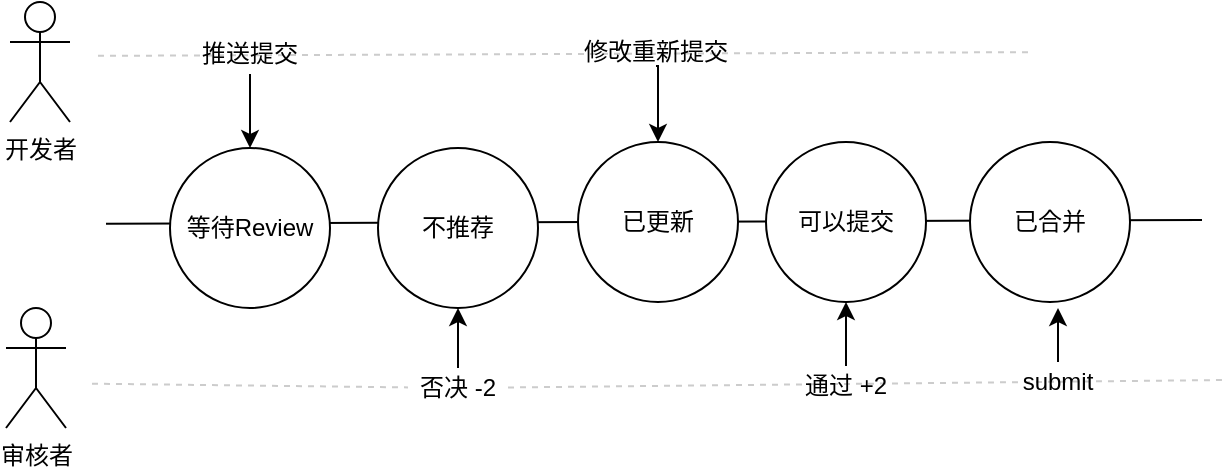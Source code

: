 <mxfile version="13.8.1" type="github" pages="4">
  <diagram id="IE4HnxcmneUBCg73D6RD" name="Page-1">
    <mxGraphModel dx="1420" dy="834" grid="0" gridSize="10" guides="1" tooltips="1" connect="1" arrows="1" fold="1" page="0" pageScale="1" pageWidth="827" pageHeight="1169" math="0" shadow="0">
      <root>
        <mxCell id="0" />
        <mxCell id="1" parent="0" />
        <mxCell id="bMnIRGE8KExdXlGAU3jA-1" value="开发者" style="shape=umlActor;verticalLabelPosition=bottom;verticalAlign=top;html=1;outlineConnect=0;" parent="1" vertex="1">
          <mxGeometry x="122" y="51" width="30" height="60" as="geometry" />
        </mxCell>
        <mxCell id="bMnIRGE8KExdXlGAU3jA-12" style="edgeStyle=orthogonalEdgeStyle;rounded=0;orthogonalLoop=1;jettySize=auto;html=1;exitX=0.5;exitY=1;exitDx=0;exitDy=0;entryX=0.5;entryY=0;entryDx=0;entryDy=0;" parent="1" source="bMnIRGE8KExdXlGAU3jA-6" target="bMnIRGE8KExdXlGAU3jA-3" edge="1">
          <mxGeometry relative="1" as="geometry" />
        </mxCell>
        <mxCell id="bMnIRGE8KExdXlGAU3jA-7" value="审核者" style="shape=umlActor;verticalLabelPosition=bottom;verticalAlign=top;html=1;outlineConnect=0;" parent="1" vertex="1">
          <mxGeometry x="120" y="204" width="30" height="60" as="geometry" />
        </mxCell>
        <mxCell id="bMnIRGE8KExdXlGAU3jA-10" value="" style="endArrow=none;html=1;" parent="1" edge="1">
          <mxGeometry width="50" height="50" relative="1" as="geometry">
            <mxPoint x="170.0" y="161.842" as="sourcePoint" />
            <mxPoint x="718" y="160" as="targetPoint" />
          </mxGeometry>
        </mxCell>
        <mxCell id="bMnIRGE8KExdXlGAU3jA-3" value="等待Review" style="ellipse;whiteSpace=wrap;html=1;aspect=fixed;" parent="1" vertex="1">
          <mxGeometry x="202" y="124" width="80" height="80" as="geometry" />
        </mxCell>
        <mxCell id="bMnIRGE8KExdXlGAU3jA-13" value="" style="endArrow=none;html=1;dashed=1;strokeColor=#CCCCCC;" parent="1" edge="1">
          <mxGeometry width="50" height="50" relative="1" as="geometry">
            <mxPoint x="166.0" y="77.922" as="sourcePoint" />
            <mxPoint x="631" y="76.08" as="targetPoint" />
          </mxGeometry>
        </mxCell>
        <mxCell id="bMnIRGE8KExdXlGAU3jA-6" value="推送提交" style="text;html=1;strokeColor=none;fillColor=none;align=center;verticalAlign=middle;whiteSpace=wrap;rounded=0;" parent="1" vertex="1">
          <mxGeometry x="217" y="67" width="50" height="20" as="geometry" />
        </mxCell>
        <mxCell id="bMnIRGE8KExdXlGAU3jA-14" value="" style="endArrow=none;html=1;dashed=1;strokeColor=#CCCCCC;" parent="1" source="bMnIRGE8KExdXlGAU3jA-15" edge="1">
          <mxGeometry width="50" height="50" relative="1" as="geometry">
            <mxPoint x="163.0" y="241.842" as="sourcePoint" />
            <mxPoint x="728" y="240" as="targetPoint" />
          </mxGeometry>
        </mxCell>
        <mxCell id="bMnIRGE8KExdXlGAU3jA-18" style="edgeStyle=orthogonalEdgeStyle;rounded=0;orthogonalLoop=1;jettySize=auto;html=1;exitX=0.5;exitY=0;exitDx=0;exitDy=0;entryX=0.5;entryY=1;entryDx=0;entryDy=0;" parent="1" source="bMnIRGE8KExdXlGAU3jA-15" target="bMnIRGE8KExdXlGAU3jA-17" edge="1">
          <mxGeometry relative="1" as="geometry" />
        </mxCell>
        <mxCell id="bMnIRGE8KExdXlGAU3jA-15" value="否决 -2" style="text;html=1;strokeColor=none;fillColor=none;align=center;verticalAlign=middle;whiteSpace=wrap;rounded=0;" parent="1" vertex="1">
          <mxGeometry x="321" y="234" width="50" height="20" as="geometry" />
        </mxCell>
        <mxCell id="bMnIRGE8KExdXlGAU3jA-16" value="" style="endArrow=none;html=1;dashed=1;strokeColor=#CCCCCC;" parent="1" target="bMnIRGE8KExdXlGAU3jA-15" edge="1">
          <mxGeometry width="50" height="50" relative="1" as="geometry">
            <mxPoint x="163.0" y="241.842" as="sourcePoint" />
            <mxPoint x="628" y="240" as="targetPoint" />
          </mxGeometry>
        </mxCell>
        <mxCell id="bMnIRGE8KExdXlGAU3jA-17" value="不推荐" style="ellipse;whiteSpace=wrap;html=1;aspect=fixed;" parent="1" vertex="1">
          <mxGeometry x="306" y="124" width="80" height="80" as="geometry" />
        </mxCell>
        <mxCell id="bMnIRGE8KExdXlGAU3jA-19" value="已更新" style="ellipse;whiteSpace=wrap;html=1;aspect=fixed;" parent="1" vertex="1">
          <mxGeometry x="406" y="121" width="80" height="80" as="geometry" />
        </mxCell>
        <mxCell id="bMnIRGE8KExdXlGAU3jA-24" style="edgeStyle=orthogonalEdgeStyle;rounded=0;orthogonalLoop=1;jettySize=auto;html=1;exitX=0.5;exitY=1;exitDx=0;exitDy=0;entryX=0.5;entryY=0;entryDx=0;entryDy=0;strokeColor=#000000;" parent="1" source="bMnIRGE8KExdXlGAU3jA-23" target="bMnIRGE8KExdXlGAU3jA-19" edge="1">
          <mxGeometry relative="1" as="geometry" />
        </mxCell>
        <mxCell id="bMnIRGE8KExdXlGAU3jA-23" value="修改重新提交" style="text;html=1;strokeColor=none;fillColor=none;align=center;verticalAlign=middle;whiteSpace=wrap;rounded=0;" parent="1" vertex="1">
          <mxGeometry x="399" y="68" width="92" height="15" as="geometry" />
        </mxCell>
        <mxCell id="bMnIRGE8KExdXlGAU3jA-25" value="可以提交" style="ellipse;whiteSpace=wrap;html=1;aspect=fixed;" parent="1" vertex="1">
          <mxGeometry x="500" y="121" width="80" height="80" as="geometry" />
        </mxCell>
        <mxCell id="bMnIRGE8KExdXlGAU3jA-27" style="edgeStyle=orthogonalEdgeStyle;rounded=0;orthogonalLoop=1;jettySize=auto;html=1;exitX=0.5;exitY=0;exitDx=0;exitDy=0;strokeColor=#000000;" parent="1" source="bMnIRGE8KExdXlGAU3jA-26" target="bMnIRGE8KExdXlGAU3jA-25" edge="1">
          <mxGeometry relative="1" as="geometry" />
        </mxCell>
        <mxCell id="bMnIRGE8KExdXlGAU3jA-26" value="通过 +2" style="text;html=1;strokeColor=none;fillColor=none;align=center;verticalAlign=middle;whiteSpace=wrap;rounded=0;" parent="1" vertex="1">
          <mxGeometry x="515" y="233" width="50" height="20" as="geometry" />
        </mxCell>
        <mxCell id="bMnIRGE8KExdXlGAU3jA-28" value="已合并" style="ellipse;whiteSpace=wrap;html=1;aspect=fixed;" parent="1" vertex="1">
          <mxGeometry x="602" y="121" width="80" height="80" as="geometry" />
        </mxCell>
        <mxCell id="bMnIRGE8KExdXlGAU3jA-30" style="edgeStyle=orthogonalEdgeStyle;rounded=0;orthogonalLoop=1;jettySize=auto;html=1;exitX=0.5;exitY=0;exitDx=0;exitDy=0;strokeColor=#000000;" parent="1" source="bMnIRGE8KExdXlGAU3jA-29" edge="1">
          <mxGeometry relative="1" as="geometry">
            <mxPoint x="646" y="204" as="targetPoint" />
          </mxGeometry>
        </mxCell>
        <mxCell id="bMnIRGE8KExdXlGAU3jA-29" value="submit" style="text;html=1;strokeColor=none;fillColor=none;align=center;verticalAlign=middle;whiteSpace=wrap;rounded=0;" parent="1" vertex="1">
          <mxGeometry x="621" y="231" width="50" height="20" as="geometry" />
        </mxCell>
      </root>
    </mxGraphModel>
  </diagram>
  <diagram id="1LwYLVAUWSjhx5Y4rSy4" name="Page-2">
    <mxGraphModel dx="1820" dy="834" grid="0" gridSize="10" guides="1" tooltips="1" connect="1" arrows="1" fold="1" page="0" pageScale="1" pageWidth="827" pageHeight="1169" math="0" shadow="0">
      <root>
        <mxCell id="dQjhAg_eCclRDCOwWY1V-0" />
        <mxCell id="dQjhAg_eCclRDCOwWY1V-1" parent="dQjhAg_eCclRDCOwWY1V-0" />
        <mxCell id="dQjhAg_eCclRDCOwWY1V-2" value="" style="ellipse;whiteSpace=wrap;html=1;aspect=fixed;fillColor=#dae8fc;strokeColor=#6c8ebf;" vertex="1" parent="dQjhAg_eCclRDCOwWY1V-1">
          <mxGeometry x="-19" y="307" width="55" height="55" as="geometry" />
        </mxCell>
        <mxCell id="dQjhAg_eCclRDCOwWY1V-8" style="edgeStyle=orthogonalEdgeStyle;curved=1;rounded=0;orthogonalLoop=1;jettySize=auto;html=1;exitX=0.5;exitY=0;exitDx=0;exitDy=0;entryX=0.5;entryY=1;entryDx=0;entryDy=0;strokeColor=#1A1A1A;strokeWidth=2;" edge="1" parent="dQjhAg_eCclRDCOwWY1V-1" source="dQjhAg_eCclRDCOwWY1V-4" target="dQjhAg_eCclRDCOwWY1V-2">
          <mxGeometry relative="1" as="geometry" />
        </mxCell>
        <mxCell id="dQjhAg_eCclRDCOwWY1V-4" value="" style="ellipse;whiteSpace=wrap;html=1;aspect=fixed;fillColor=#dae8fc;strokeColor=#6c8ebf;" vertex="1" parent="dQjhAg_eCclRDCOwWY1V-1">
          <mxGeometry x="-19" y="398" width="55" height="55" as="geometry" />
        </mxCell>
        <mxCell id="dQjhAg_eCclRDCOwWY1V-6" style="edgeStyle=orthogonalEdgeStyle;rounded=0;orthogonalLoop=1;jettySize=auto;html=1;exitX=0.5;exitY=0;exitDx=0;exitDy=0;entryX=0.5;entryY=1;entryDx=0;entryDy=0;strokeWidth=2;curved=1;strokeColor=#1A1A1A;" edge="1" parent="dQjhAg_eCclRDCOwWY1V-1" source="dQjhAg_eCclRDCOwWY1V-5" target="dQjhAg_eCclRDCOwWY1V-4">
          <mxGeometry relative="1" as="geometry" />
        </mxCell>
        <mxCell id="dQjhAg_eCclRDCOwWY1V-5" value="" style="ellipse;whiteSpace=wrap;html=1;aspect=fixed;fillColor=#dae8fc;strokeColor=#6c8ebf;" vertex="1" parent="dQjhAg_eCclRDCOwWY1V-1">
          <mxGeometry x="-19" y="489" width="55" height="55" as="geometry" />
        </mxCell>
        <mxCell id="dQjhAg_eCclRDCOwWY1V-10" style="edgeStyle=orthogonalEdgeStyle;curved=1;rounded=0;orthogonalLoop=1;jettySize=auto;html=1;exitX=0.5;exitY=0;exitDx=0;exitDy=0;strokeColor=#1A1A1A;strokeWidth=2;" edge="1" parent="dQjhAg_eCclRDCOwWY1V-1" source="dQjhAg_eCclRDCOwWY1V-9" target="dQjhAg_eCclRDCOwWY1V-5">
          <mxGeometry relative="1" as="geometry" />
        </mxCell>
        <mxCell id="dQjhAg_eCclRDCOwWY1V-9" value="" style="ellipse;whiteSpace=wrap;html=1;aspect=fixed;fillColor=#f8cecc;strokeColor=#b85450;" vertex="1" parent="dQjhAg_eCclRDCOwWY1V-1">
          <mxGeometry x="-19" y="570" width="55" height="55" as="geometry" />
        </mxCell>
        <mxCell id="dQjhAg_eCclRDCOwWY1V-11" value="" style="shape=curlyBracket;whiteSpace=wrap;html=1;rounded=1;" vertex="1" parent="dQjhAg_eCclRDCOwWY1V-1">
          <mxGeometry x="-61" y="320" width="27" height="215" as="geometry" />
        </mxCell>
        <mxCell id="dQjhAg_eCclRDCOwWY1V-12" value="待 push commit" style="text;html=1;strokeColor=none;fillColor=none;align=center;verticalAlign=middle;whiteSpace=wrap;rounded=0;" vertex="1" parent="dQjhAg_eCclRDCOwWY1V-1">
          <mxGeometry x="-160" y="415.5" width="92" height="20" as="geometry" />
        </mxCell>
        <mxCell id="dQjhAg_eCclRDCOwWY1V-13" value="origin/master" style="text;html=1;strokeColor=none;fillColor=none;align=center;verticalAlign=middle;whiteSpace=wrap;rounded=0;fontColor=#FF6666;" vertex="1" parent="dQjhAg_eCclRDCOwWY1V-1">
          <mxGeometry x="-119" y="587.5" width="92" height="20" as="geometry" />
        </mxCell>
        <mxCell id="dQjhAg_eCclRDCOwWY1V-14" value="master" style="text;html=1;strokeColor=none;fillColor=none;align=center;verticalAlign=middle;whiteSpace=wrap;rounded=0;fontColor=#FF6666;" vertex="1" parent="dQjhAg_eCclRDCOwWY1V-1">
          <mxGeometry x="-146" y="320" width="92" height="20" as="geometry" />
        </mxCell>
        <mxCell id="dQjhAg_eCclRDCOwWY1V-15" value="" style="shape=singleArrow;whiteSpace=wrap;html=1;fontColor=#FF6666;" vertex="1" parent="dQjhAg_eCclRDCOwWY1V-1">
          <mxGeometry x="139" y="429" width="100" height="60" as="geometry" />
        </mxCell>
        <mxCell id="dQjhAg_eCclRDCOwWY1V-16" value="git push origin HEAD:refs/for/master" style="text;html=1;strokeColor=none;fillColor=none;align=center;verticalAlign=middle;whiteSpace=wrap;rounded=0;" vertex="1" parent="dQjhAg_eCclRDCOwWY1V-1">
          <mxGeometry x="98" y="405" width="222" height="20" as="geometry" />
        </mxCell>
        <mxCell id="dQjhAg_eCclRDCOwWY1V-17" value="" style="ellipse;whiteSpace=wrap;html=1;aspect=fixed;fillColor=#dae8fc;strokeColor=#6c8ebf;" vertex="1" parent="dQjhAg_eCclRDCOwWY1V-1">
          <mxGeometry x="462" y="295" width="55" height="55" as="geometry" />
        </mxCell>
        <mxCell id="dQjhAg_eCclRDCOwWY1V-18" style="edgeStyle=orthogonalEdgeStyle;curved=1;rounded=0;orthogonalLoop=1;jettySize=auto;html=1;exitX=0.5;exitY=0;exitDx=0;exitDy=0;entryX=0.5;entryY=1;entryDx=0;entryDy=0;strokeWidth=2;dashed=1;dashPattern=1 1;strokeColor=#999999;" edge="1" parent="dQjhAg_eCclRDCOwWY1V-1" source="dQjhAg_eCclRDCOwWY1V-19" target="dQjhAg_eCclRDCOwWY1V-17">
          <mxGeometry relative="1" as="geometry" />
        </mxCell>
        <mxCell id="dQjhAg_eCclRDCOwWY1V-19" value="" style="ellipse;whiteSpace=wrap;html=1;aspect=fixed;fillColor=#dae8fc;strokeColor=#6c8ebf;" vertex="1" parent="dQjhAg_eCclRDCOwWY1V-1">
          <mxGeometry x="462" y="386" width="55" height="55" as="geometry" />
        </mxCell>
        <mxCell id="dQjhAg_eCclRDCOwWY1V-20" style="edgeStyle=orthogonalEdgeStyle;rounded=0;orthogonalLoop=1;jettySize=auto;html=1;exitX=0.5;exitY=0;exitDx=0;exitDy=0;entryX=0.5;entryY=1;entryDx=0;entryDy=0;strokeWidth=2;curved=1;dashed=1;dashPattern=1 1;strokeColor=#999999;" edge="1" parent="dQjhAg_eCclRDCOwWY1V-1" source="dQjhAg_eCclRDCOwWY1V-21" target="dQjhAg_eCclRDCOwWY1V-19">
          <mxGeometry relative="1" as="geometry" />
        </mxCell>
        <mxCell id="dQjhAg_eCclRDCOwWY1V-21" value="" style="ellipse;whiteSpace=wrap;html=1;aspect=fixed;fillColor=#dae8fc;strokeColor=#6c8ebf;" vertex="1" parent="dQjhAg_eCclRDCOwWY1V-1">
          <mxGeometry x="462" y="477" width="55" height="55" as="geometry" />
        </mxCell>
        <mxCell id="5hZMFdon1R3yh-kyLU4t-0" style="edgeStyle=orthogonalEdgeStyle;curved=1;rounded=0;orthogonalLoop=1;jettySize=auto;html=1;exitX=0.5;exitY=0;exitDx=0;exitDy=0;entryX=0.5;entryY=1;entryDx=0;entryDy=0;strokeWidth=2;fontColor=#FF6666;dashed=1;dashPattern=1 1;strokeColor=#999999;" edge="1" parent="dQjhAg_eCclRDCOwWY1V-1" source="dQjhAg_eCclRDCOwWY1V-23" target="dQjhAg_eCclRDCOwWY1V-21">
          <mxGeometry relative="1" as="geometry" />
        </mxCell>
        <mxCell id="dQjhAg_eCclRDCOwWY1V-23" value="" style="ellipse;whiteSpace=wrap;html=1;aspect=fixed;fillColor=#f8cecc;strokeColor=#b85450;" vertex="1" parent="dQjhAg_eCclRDCOwWY1V-1">
          <mxGeometry x="340" y="570" width="55" height="55" as="geometry" />
        </mxCell>
        <mxCell id="dQjhAg_eCclRDCOwWY1V-31" value="refs/change/01/0001/1" style="text;html=1;strokeColor=none;fillColor=none;align=center;verticalAlign=middle;whiteSpace=wrap;rounded=0;fontColor=#FF6666;" vertex="1" parent="dQjhAg_eCclRDCOwWY1V-1">
          <mxGeometry x="523" y="495" width="152" height="19" as="geometry" />
        </mxCell>
        <mxCell id="dQjhAg_eCclRDCOwWY1V-32" value="refs/change/02/0002/1" style="text;html=1;strokeColor=none;fillColor=none;align=center;verticalAlign=middle;whiteSpace=wrap;rounded=0;fontColor=#FF6666;" vertex="1" parent="dQjhAg_eCclRDCOwWY1V-1">
          <mxGeometry x="523" y="405" width="152" height="19" as="geometry" />
        </mxCell>
        <mxCell id="dQjhAg_eCclRDCOwWY1V-33" value="refs/change/03/0003/1" style="text;html=1;strokeColor=none;fillColor=none;align=center;verticalAlign=middle;whiteSpace=wrap;rounded=0;fontColor=#FF6666;" vertex="1" parent="dQjhAg_eCclRDCOwWY1V-1">
          <mxGeometry x="529" y="314" width="152" height="19" as="geometry" />
        </mxCell>
        <mxCell id="dQjhAg_eCclRDCOwWY1V-35" value="origin/master" style="text;html=1;strokeColor=none;fillColor=none;align=center;verticalAlign=middle;whiteSpace=wrap;rounded=0;fontColor=#FF6666;" vertex="1" parent="dQjhAg_eCclRDCOwWY1V-1">
          <mxGeometry x="412" y="587.5" width="92" height="20" as="geometry" />
        </mxCell>
      </root>
    </mxGraphModel>
  </diagram>
  <diagram id="Uu0j5iWMD7tVdueBRBQJ" name="Page-3">
    <mxGraphModel dx="1820" dy="434" grid="0" gridSize="10" guides="1" tooltips="1" connect="1" arrows="1" fold="1" page="0" pageScale="1" pageWidth="827" pageHeight="1169" math="0" shadow="0">
      <root>
        <mxCell id="C3ddW0gihfX24KKuu1Y5-0" />
        <mxCell id="C3ddW0gihfX24KKuu1Y5-1" parent="C3ddW0gihfX24KKuu1Y5-0" />
        <mxCell id="C3ddW0gihfX24KKuu1Y5-6" value="" style="ellipse;whiteSpace=wrap;html=1;aspect=fixed;fillColor=#dae8fc;strokeColor=#6c8ebf;" vertex="1" parent="C3ddW0gihfX24KKuu1Y5-1">
          <mxGeometry x="-19" y="489" width="55" height="55" as="geometry" />
        </mxCell>
        <mxCell id="C3ddW0gihfX24KKuu1Y5-7" style="edgeStyle=orthogonalEdgeStyle;curved=1;rounded=0;orthogonalLoop=1;jettySize=auto;html=1;exitX=0.5;exitY=0;exitDx=0;exitDy=0;strokeColor=#1A1A1A;strokeWidth=2;" edge="1" parent="C3ddW0gihfX24KKuu1Y5-1" source="C3ddW0gihfX24KKuu1Y5-8" target="C3ddW0gihfX24KKuu1Y5-6">
          <mxGeometry relative="1" as="geometry" />
        </mxCell>
        <mxCell id="C3ddW0gihfX24KKuu1Y5-8" value="" style="ellipse;whiteSpace=wrap;html=1;aspect=fixed;fillColor=#f8cecc;strokeColor=#b85450;" vertex="1" parent="C3ddW0gihfX24KKuu1Y5-1">
          <mxGeometry x="-19" y="570" width="55" height="55" as="geometry" />
        </mxCell>
        <mxCell id="C3ddW0gihfX24KKuu1Y5-11" value="origin/master" style="text;html=1;strokeColor=none;fillColor=none;align=center;verticalAlign=middle;whiteSpace=wrap;rounded=0;fontColor=#FF6666;" vertex="1" parent="C3ddW0gihfX24KKuu1Y5-1">
          <mxGeometry x="-119" y="587.5" width="92" height="20" as="geometry" />
        </mxCell>
        <mxCell id="C3ddW0gihfX24KKuu1Y5-13" value="" style="shape=singleArrow;whiteSpace=wrap;html=1;fontColor=#FF6666;" vertex="1" parent="C3ddW0gihfX24KKuu1Y5-1">
          <mxGeometry x="91" y="533" width="100" height="60" as="geometry" />
        </mxCell>
        <mxCell id="C3ddW0gihfX24KKuu1Y5-14" value="git push origin HEAD:refs/for/master" style="text;html=1;strokeColor=none;fillColor=none;align=center;verticalAlign=middle;whiteSpace=wrap;rounded=0;" vertex="1" parent="C3ddW0gihfX24KKuu1Y5-1">
          <mxGeometry x="50" y="509" width="222" height="20" as="geometry" />
        </mxCell>
        <mxCell id="C3ddW0gihfX24KKuu1Y5-19" value="" style="ellipse;whiteSpace=wrap;html=1;aspect=fixed;fillColor=#dae8fc;strokeColor=#6c8ebf;" vertex="1" parent="C3ddW0gihfX24KKuu1Y5-1">
          <mxGeometry x="359" y="481" width="55" height="55" as="geometry" />
        </mxCell>
        <mxCell id="-AHn8jWvP-DFBBjyHmwN-0" style="edgeStyle=orthogonalEdgeStyle;curved=1;rounded=0;orthogonalLoop=1;jettySize=auto;html=1;exitX=0.5;exitY=0;exitDx=0;exitDy=0;entryX=0.5;entryY=1;entryDx=0;entryDy=0;dashed=1;dashPattern=1 1;strokeColor=#999999;strokeWidth=2;fontColor=#FF6666;" edge="1" parent="C3ddW0gihfX24KKuu1Y5-1" source="C3ddW0gihfX24KKuu1Y5-20" target="C3ddW0gihfX24KKuu1Y5-19">
          <mxGeometry relative="1" as="geometry" />
        </mxCell>
        <mxCell id="C3ddW0gihfX24KKuu1Y5-20" value="" style="ellipse;whiteSpace=wrap;html=1;aspect=fixed;fillColor=#f8cecc;strokeColor=#b85450;" vertex="1" parent="C3ddW0gihfX24KKuu1Y5-1">
          <mxGeometry x="278" y="574" width="55" height="55" as="geometry" />
        </mxCell>
        <mxCell id="C3ddW0gihfX24KKuu1Y5-21" value="refs/change/01/0001/1" style="text;html=1;strokeColor=none;fillColor=none;align=center;verticalAlign=middle;whiteSpace=wrap;rounded=0;fontColor=#FF6666;" vertex="1" parent="C3ddW0gihfX24KKuu1Y5-1">
          <mxGeometry x="419" y="496" width="152" height="19" as="geometry" />
        </mxCell>
        <mxCell id="C3ddW0gihfX24KKuu1Y5-24" value="origin/master" style="text;html=1;strokeColor=none;fillColor=none;align=center;verticalAlign=middle;whiteSpace=wrap;rounded=0;fontColor=#FF6666;" vertex="1" parent="C3ddW0gihfX24KKuu1Y5-1">
          <mxGeometry x="340.5" y="589" width="92" height="20" as="geometry" />
        </mxCell>
        <mxCell id="C3ddW0gihfX24KKuu1Y5-26" style="edgeStyle=orthogonalEdgeStyle;curved=1;rounded=0;orthogonalLoop=1;jettySize=auto;html=1;exitX=0.5;exitY=1;exitDx=0;exitDy=0;strokeColor=#1A1A1A;strokeWidth=2;fontColor=#FF6666;" edge="1" parent="C3ddW0gihfX24KKuu1Y5-1" source="C3ddW0gihfX24KKuu1Y5-21" target="C3ddW0gihfX24KKuu1Y5-21">
          <mxGeometry relative="1" as="geometry" />
        </mxCell>
        <mxCell id="C3ddW0gihfX24KKuu1Y5-27" value="master" style="text;html=1;strokeColor=none;fillColor=none;align=center;verticalAlign=middle;whiteSpace=wrap;rounded=0;fontColor=#FF6666;" vertex="1" parent="C3ddW0gihfX24KKuu1Y5-1">
          <mxGeometry x="-121" y="504" width="92" height="20" as="geometry" />
        </mxCell>
        <mxCell id="C3ddW0gihfX24KKuu1Y5-28" style="edgeStyle=orthogonalEdgeStyle;curved=1;rounded=0;orthogonalLoop=1;jettySize=auto;html=1;exitX=0.5;exitY=1;exitDx=0;exitDy=0;strokeColor=#1A1A1A;strokeWidth=2;fontColor=#FF6666;" edge="1" parent="C3ddW0gihfX24KKuu1Y5-1" source="C3ddW0gihfX24KKuu1Y5-24" target="C3ddW0gihfX24KKuu1Y5-24">
          <mxGeometry relative="1" as="geometry" />
        </mxCell>
        <mxCell id="-AHn8jWvP-DFBBjyHmwN-10" style="edgeStyle=orthogonalEdgeStyle;curved=1;rounded=0;orthogonalLoop=1;jettySize=auto;html=1;exitX=0.5;exitY=0;exitDx=0;exitDy=0;entryX=0.5;entryY=0;entryDx=0;entryDy=0;strokeColor=#b85450;strokeWidth=2;fontColor=#FF6666;fillColor=#f8cecc;dashed=1;dashPattern=1 4;" edge="1" parent="C3ddW0gihfX24KKuu1Y5-1" source="-AHn8jWvP-DFBBjyHmwN-1" target="-AHn8jWvP-DFBBjyHmwN-8">
          <mxGeometry relative="1" as="geometry" />
        </mxCell>
        <mxCell id="-AHn8jWvP-DFBBjyHmwN-11" value="⛔️" style="edgeLabel;html=1;align=center;verticalAlign=middle;resizable=0;points=[];fontColor=#FF6666;" vertex="1" connectable="0" parent="-AHn8jWvP-DFBBjyHmwN-10">
          <mxGeometry x="-0.104" y="2" relative="1" as="geometry">
            <mxPoint x="1" as="offset" />
          </mxGeometry>
        </mxCell>
        <mxCell id="-AHn8jWvP-DFBBjyHmwN-1" value="" style="ellipse;whiteSpace=wrap;html=1;aspect=fixed;fillColor=#dae8fc;strokeColor=#6c8ebf;" vertex="1" parent="C3ddW0gihfX24KKuu1Y5-1">
          <mxGeometry x="788" y="439" width="55" height="55" as="geometry" />
        </mxCell>
        <mxCell id="-AHn8jWvP-DFBBjyHmwN-2" style="edgeStyle=orthogonalEdgeStyle;curved=1;rounded=0;orthogonalLoop=1;jettySize=auto;html=1;exitX=0.5;exitY=0;exitDx=0;exitDy=0;entryX=0.5;entryY=1;entryDx=0;entryDy=0;dashed=1;dashPattern=1 1;strokeColor=#999999;strokeWidth=2;fontColor=#FF6666;" edge="1" parent="C3ddW0gihfX24KKuu1Y5-1" source="-AHn8jWvP-DFBBjyHmwN-3" target="-AHn8jWvP-DFBBjyHmwN-1">
          <mxGeometry relative="1" as="geometry" />
        </mxCell>
        <mxCell id="-AHn8jWvP-DFBBjyHmwN-9" style="edgeStyle=orthogonalEdgeStyle;curved=1;rounded=0;orthogonalLoop=1;jettySize=auto;html=1;exitX=0.5;exitY=0;exitDx=0;exitDy=0;entryX=0.5;entryY=1;entryDx=0;entryDy=0;strokeWidth=2;fontColor=#FF6666;strokeColor=#1A1A1A;" edge="1" parent="C3ddW0gihfX24KKuu1Y5-1" source="-AHn8jWvP-DFBBjyHmwN-3" target="-AHn8jWvP-DFBBjyHmwN-8">
          <mxGeometry relative="1" as="geometry" />
        </mxCell>
        <mxCell id="-AHn8jWvP-DFBBjyHmwN-3" value="" style="ellipse;whiteSpace=wrap;html=1;aspect=fixed;fillColor=#f8cecc;strokeColor=#b85450;" vertex="1" parent="C3ddW0gihfX24KKuu1Y5-1">
          <mxGeometry x="607" y="615" width="55" height="55" as="geometry" />
        </mxCell>
        <mxCell id="-AHn8jWvP-DFBBjyHmwN-4" value="refs/change/01/0001/1" style="text;html=1;strokeColor=none;fillColor=none;align=center;verticalAlign=middle;whiteSpace=wrap;rounded=0;fontColor=#FF6666;" vertex="1" parent="C3ddW0gihfX24KKuu1Y5-1">
          <mxGeometry x="854" y="460" width="152" height="19" as="geometry" />
        </mxCell>
        <mxCell id="-AHn8jWvP-DFBBjyHmwN-5" value="origin/master" style="text;html=1;strokeColor=none;fillColor=none;align=center;verticalAlign=middle;whiteSpace=wrap;rounded=0;fontColor=#FF6666;" vertex="1" parent="C3ddW0gihfX24KKuu1Y5-1">
          <mxGeometry x="662" y="522" width="92" height="20" as="geometry" />
        </mxCell>
        <mxCell id="-AHn8jWvP-DFBBjyHmwN-6" style="edgeStyle=orthogonalEdgeStyle;curved=1;rounded=0;orthogonalLoop=1;jettySize=auto;html=1;exitX=0.5;exitY=1;exitDx=0;exitDy=0;strokeColor=#1A1A1A;strokeWidth=2;fontColor=#FF6666;" edge="1" parent="C3ddW0gihfX24KKuu1Y5-1" source="-AHn8jWvP-DFBBjyHmwN-4" target="-AHn8jWvP-DFBBjyHmwN-4">
          <mxGeometry relative="1" as="geometry" />
        </mxCell>
        <mxCell id="-AHn8jWvP-DFBBjyHmwN-7" style="edgeStyle=orthogonalEdgeStyle;curved=1;rounded=0;orthogonalLoop=1;jettySize=auto;html=1;exitX=0.5;exitY=1;exitDx=0;exitDy=0;strokeColor=#1A1A1A;strokeWidth=2;fontColor=#FF6666;" edge="1" parent="C3ddW0gihfX24KKuu1Y5-1" source="-AHn8jWvP-DFBBjyHmwN-5" target="-AHn8jWvP-DFBBjyHmwN-5">
          <mxGeometry relative="1" as="geometry" />
        </mxCell>
        <mxCell id="-AHn8jWvP-DFBBjyHmwN-8" value="" style="ellipse;whiteSpace=wrap;html=1;aspect=fixed;fillColor=#fff2cc;strokeColor=#d6b656;" vertex="1" parent="C3ddW0gihfX24KKuu1Y5-1">
          <mxGeometry x="607" y="507" width="55" height="55" as="geometry" />
        </mxCell>
      </root>
    </mxGraphModel>
  </diagram>
  <diagram id="gdDdX27P_wz1qYHZ8KHj" name="Page-4">
    <mxGraphModel dx="1820" dy="834" grid="0" gridSize="10" guides="1" tooltips="1" connect="1" arrows="1" fold="1" page="0" pageScale="1" pageWidth="827" pageHeight="1169" math="0" shadow="0">
      <root>
        <mxCell id="88xpXqys_B3_5jrdQgbs-0" />
        <mxCell id="88xpXqys_B3_5jrdQgbs-1" parent="88xpXqys_B3_5jrdQgbs-0" />
        <mxCell id="88xpXqys_B3_5jrdQgbs-28" style="edgeStyle=orthogonalEdgeStyle;curved=1;rounded=0;orthogonalLoop=1;jettySize=auto;html=1;exitX=0.5;exitY=0;exitDx=0;exitDy=0;strokeColor=#1A1A1A;strokeWidth=2;fontColor=#FF6666;" edge="1" parent="88xpXqys_B3_5jrdQgbs-1" source="88xpXqys_B3_5jrdQgbs-2" target="88xpXqys_B3_5jrdQgbs-27">
          <mxGeometry relative="1" as="geometry" />
        </mxCell>
        <mxCell id="88xpXqys_B3_5jrdQgbs-2" value="A" style="ellipse;whiteSpace=wrap;html=1;aspect=fixed;fillColor=#dae8fc;strokeColor=#6c8ebf;" vertex="1" parent="88xpXqys_B3_5jrdQgbs-1">
          <mxGeometry x="-19" y="489" width="55" height="55" as="geometry" />
        </mxCell>
        <mxCell id="88xpXqys_B3_5jrdQgbs-3" style="edgeStyle=orthogonalEdgeStyle;curved=1;rounded=0;orthogonalLoop=1;jettySize=auto;html=1;exitX=0.5;exitY=0;exitDx=0;exitDy=0;strokeColor=#1A1A1A;strokeWidth=2;" edge="1" parent="88xpXqys_B3_5jrdQgbs-1" source="88xpXqys_B3_5jrdQgbs-4" target="88xpXqys_B3_5jrdQgbs-2">
          <mxGeometry relative="1" as="geometry" />
        </mxCell>
        <mxCell id="88xpXqys_B3_5jrdQgbs-4" value="" style="ellipse;whiteSpace=wrap;html=1;aspect=fixed;fillColor=#f8cecc;strokeColor=#b85450;" vertex="1" parent="88xpXqys_B3_5jrdQgbs-1">
          <mxGeometry x="-19" y="570" width="55" height="55" as="geometry" />
        </mxCell>
        <mxCell id="88xpXqys_B3_5jrdQgbs-5" value="origin/master" style="text;html=1;strokeColor=none;fillColor=none;align=center;verticalAlign=middle;whiteSpace=wrap;rounded=0;fontColor=#FF6666;" vertex="1" parent="88xpXqys_B3_5jrdQgbs-1">
          <mxGeometry x="-119" y="587.5" width="92" height="20" as="geometry" />
        </mxCell>
        <mxCell id="88xpXqys_B3_5jrdQgbs-6" value="" style="shape=singleArrow;whiteSpace=wrap;html=1;fontColor=#FF6666;" vertex="1" parent="88xpXqys_B3_5jrdQgbs-1">
          <mxGeometry x="91" y="533" width="100" height="60" as="geometry" />
        </mxCell>
        <mxCell id="88xpXqys_B3_5jrdQgbs-7" value="git push origin HEAD:refs/for/master" style="text;html=1;strokeColor=none;fillColor=none;align=center;verticalAlign=middle;whiteSpace=wrap;rounded=0;" vertex="1" parent="88xpXqys_B3_5jrdQgbs-1">
          <mxGeometry x="50" y="509" width="222" height="20" as="geometry" />
        </mxCell>
        <mxCell id="88xpXqys_B3_5jrdQgbs-30" style="edgeStyle=orthogonalEdgeStyle;curved=1;rounded=0;orthogonalLoop=1;jettySize=auto;html=1;exitX=0.5;exitY=0;exitDx=0;exitDy=0;entryX=0.5;entryY=1;entryDx=0;entryDy=0;strokeWidth=2;fontColor=#FF6666;dashed=1;dashPattern=1 1;strokeColor=#999999;" edge="1" parent="88xpXqys_B3_5jrdQgbs-1" source="88xpXqys_B3_5jrdQgbs-8" target="88xpXqys_B3_5jrdQgbs-29">
          <mxGeometry relative="1" as="geometry" />
        </mxCell>
        <mxCell id="88xpXqys_B3_5jrdQgbs-8" value="A" style="ellipse;whiteSpace=wrap;html=1;aspect=fixed;fillColor=#dae8fc;strokeColor=#6c8ebf;" vertex="1" parent="88xpXqys_B3_5jrdQgbs-1">
          <mxGeometry x="359" y="481" width="55" height="55" as="geometry" />
        </mxCell>
        <mxCell id="88xpXqys_B3_5jrdQgbs-9" style="edgeStyle=orthogonalEdgeStyle;curved=1;rounded=0;orthogonalLoop=1;jettySize=auto;html=1;exitX=0.5;exitY=0;exitDx=0;exitDy=0;entryX=0.5;entryY=1;entryDx=0;entryDy=0;dashed=1;dashPattern=1 1;strokeColor=#999999;strokeWidth=2;fontColor=#FF6666;" edge="1" parent="88xpXqys_B3_5jrdQgbs-1" source="88xpXqys_B3_5jrdQgbs-10" target="88xpXqys_B3_5jrdQgbs-8">
          <mxGeometry relative="1" as="geometry" />
        </mxCell>
        <mxCell id="88xpXqys_B3_5jrdQgbs-10" value="" style="ellipse;whiteSpace=wrap;html=1;aspect=fixed;fillColor=#f8cecc;strokeColor=#b85450;" vertex="1" parent="88xpXqys_B3_5jrdQgbs-1">
          <mxGeometry x="278" y="574" width="55" height="55" as="geometry" />
        </mxCell>
        <mxCell id="88xpXqys_B3_5jrdQgbs-11" value="refs/change/01/0001/1" style="text;html=1;strokeColor=none;fillColor=none;align=center;verticalAlign=middle;whiteSpace=wrap;rounded=0;fontColor=#FF6666;" vertex="1" parent="88xpXqys_B3_5jrdQgbs-1">
          <mxGeometry x="419" y="496" width="152" height="19" as="geometry" />
        </mxCell>
        <mxCell id="88xpXqys_B3_5jrdQgbs-12" value="origin/master" style="text;html=1;strokeColor=none;fillColor=none;align=center;verticalAlign=middle;whiteSpace=wrap;rounded=0;fontColor=#FF6666;" vertex="1" parent="88xpXqys_B3_5jrdQgbs-1">
          <mxGeometry x="340.5" y="589" width="92" height="20" as="geometry" />
        </mxCell>
        <mxCell id="88xpXqys_B3_5jrdQgbs-13" style="edgeStyle=orthogonalEdgeStyle;curved=1;rounded=0;orthogonalLoop=1;jettySize=auto;html=1;exitX=0.5;exitY=1;exitDx=0;exitDy=0;strokeColor=#1A1A1A;strokeWidth=2;fontColor=#FF6666;" edge="1" parent="88xpXqys_B3_5jrdQgbs-1" source="88xpXqys_B3_5jrdQgbs-11" target="88xpXqys_B3_5jrdQgbs-11">
          <mxGeometry relative="1" as="geometry" />
        </mxCell>
        <mxCell id="88xpXqys_B3_5jrdQgbs-14" value="master" style="text;html=1;strokeColor=none;fillColor=none;align=center;verticalAlign=middle;whiteSpace=wrap;rounded=0;fontColor=#FF6666;" vertex="1" parent="88xpXqys_B3_5jrdQgbs-1">
          <mxGeometry x="-121" y="504" width="92" height="20" as="geometry" />
        </mxCell>
        <mxCell id="88xpXqys_B3_5jrdQgbs-15" style="edgeStyle=orthogonalEdgeStyle;curved=1;rounded=0;orthogonalLoop=1;jettySize=auto;html=1;exitX=0.5;exitY=1;exitDx=0;exitDy=0;strokeColor=#1A1A1A;strokeWidth=2;fontColor=#FF6666;" edge="1" parent="88xpXqys_B3_5jrdQgbs-1" source="88xpXqys_B3_5jrdQgbs-12" target="88xpXqys_B3_5jrdQgbs-12">
          <mxGeometry relative="1" as="geometry" />
        </mxCell>
        <mxCell id="88xpXqys_B3_5jrdQgbs-27" value="B" style="ellipse;whiteSpace=wrap;html=1;aspect=fixed;fillColor=#d5e8d4;strokeColor=#82b366;" vertex="1" parent="88xpXqys_B3_5jrdQgbs-1">
          <mxGeometry x="-19" y="413" width="55" height="55" as="geometry" />
        </mxCell>
        <mxCell id="88xpXqys_B3_5jrdQgbs-29" value="B" style="ellipse;whiteSpace=wrap;html=1;aspect=fixed;fillColor=#d5e8d4;strokeColor=#82b366;" vertex="1" parent="88xpXqys_B3_5jrdQgbs-1">
          <mxGeometry x="359" y="397" width="55" height="55" as="geometry" />
        </mxCell>
        <mxCell id="88xpXqys_B3_5jrdQgbs-31" value="refs/change/02/0002/1" style="text;html=1;strokeColor=none;fillColor=none;align=center;verticalAlign=middle;whiteSpace=wrap;rounded=0;fontColor=#FF6666;" vertex="1" parent="88xpXqys_B3_5jrdQgbs-1">
          <mxGeometry x="422" y="413" width="152" height="19" as="geometry" />
        </mxCell>
        <mxCell id="88xpXqys_B3_5jrdQgbs-32" style="edgeStyle=orthogonalEdgeStyle;curved=1;rounded=0;orthogonalLoop=1;jettySize=auto;html=1;exitX=0.5;exitY=0;exitDx=0;exitDy=0;entryX=0.5;entryY=1;entryDx=0;entryDy=0;strokeWidth=2;fontColor=#FF6666;dashed=1;dashPattern=1 1;strokeColor=#999999;" edge="1" parent="88xpXqys_B3_5jrdQgbs-1" source="88xpXqys_B3_5jrdQgbs-33" target="88xpXqys_B3_5jrdQgbs-40">
          <mxGeometry relative="1" as="geometry" />
        </mxCell>
        <mxCell id="88xpXqys_B3_5jrdQgbs-45" style="edgeStyle=orthogonalEdgeStyle;curved=1;rounded=0;orthogonalLoop=1;jettySize=auto;html=1;entryX=0.5;entryY=1;entryDx=0;entryDy=0;dashed=1;dashPattern=1 1;strokeColor=#999999;strokeWidth=2;fontColor=#FF6666;" edge="1" parent="88xpXqys_B3_5jrdQgbs-1" source="88xpXqys_B3_5jrdQgbs-35" target="88xpXqys_B3_5jrdQgbs-44">
          <mxGeometry relative="1" as="geometry" />
        </mxCell>
        <mxCell id="88xpXqys_B3_5jrdQgbs-33" value="A" style="ellipse;whiteSpace=wrap;html=1;aspect=fixed;fillColor=#dae8fc;strokeColor=#6c8ebf;" vertex="1" parent="88xpXqys_B3_5jrdQgbs-1">
          <mxGeometry x="754" y="487" width="55" height="55" as="geometry" />
        </mxCell>
        <mxCell id="88xpXqys_B3_5jrdQgbs-34" style="edgeStyle=orthogonalEdgeStyle;curved=1;rounded=0;orthogonalLoop=1;jettySize=auto;html=1;exitX=0.5;exitY=0;exitDx=0;exitDy=0;entryX=0.5;entryY=1;entryDx=0;entryDy=0;dashed=1;dashPattern=1 1;strokeColor=#999999;strokeWidth=2;fontColor=#FF6666;" edge="1" parent="88xpXqys_B3_5jrdQgbs-1" source="88xpXqys_B3_5jrdQgbs-35" target="88xpXqys_B3_5jrdQgbs-33">
          <mxGeometry relative="1" as="geometry" />
        </mxCell>
        <mxCell id="88xpXqys_B3_5jrdQgbs-35" value="" style="ellipse;whiteSpace=wrap;html=1;aspect=fixed;fillColor=#f8cecc;strokeColor=#b85450;" vertex="1" parent="88xpXqys_B3_5jrdQgbs-1">
          <mxGeometry x="687" y="580" width="55" height="55" as="geometry" />
        </mxCell>
        <mxCell id="88xpXqys_B3_5jrdQgbs-36" value="refs/change/01/0001/1" style="text;html=1;strokeColor=none;fillColor=none;align=center;verticalAlign=middle;whiteSpace=wrap;rounded=0;fontColor=#FF6666;" vertex="1" parent="88xpXqys_B3_5jrdQgbs-1">
          <mxGeometry x="805" y="504" width="152" height="19" as="geometry" />
        </mxCell>
        <mxCell id="88xpXqys_B3_5jrdQgbs-37" value="origin/master" style="text;html=1;strokeColor=none;fillColor=none;align=center;verticalAlign=middle;whiteSpace=wrap;rounded=0;fontColor=#FF6666;" vertex="1" parent="88xpXqys_B3_5jrdQgbs-1">
          <mxGeometry x="735.5" y="595" width="92" height="20" as="geometry" />
        </mxCell>
        <mxCell id="88xpXqys_B3_5jrdQgbs-38" style="edgeStyle=orthogonalEdgeStyle;curved=1;rounded=0;orthogonalLoop=1;jettySize=auto;html=1;exitX=0.5;exitY=1;exitDx=0;exitDy=0;strokeColor=#1A1A1A;strokeWidth=2;fontColor=#FF6666;" edge="1" parent="88xpXqys_B3_5jrdQgbs-1" source="88xpXqys_B3_5jrdQgbs-36" target="88xpXqys_B3_5jrdQgbs-36">
          <mxGeometry relative="1" as="geometry" />
        </mxCell>
        <mxCell id="88xpXqys_B3_5jrdQgbs-39" style="edgeStyle=orthogonalEdgeStyle;curved=1;rounded=0;orthogonalLoop=1;jettySize=auto;html=1;exitX=0.5;exitY=1;exitDx=0;exitDy=0;strokeColor=#1A1A1A;strokeWidth=2;fontColor=#FF6666;" edge="1" parent="88xpXqys_B3_5jrdQgbs-1" source="88xpXqys_B3_5jrdQgbs-37" target="88xpXqys_B3_5jrdQgbs-37">
          <mxGeometry relative="1" as="geometry" />
        </mxCell>
        <mxCell id="88xpXqys_B3_5jrdQgbs-40" value="B" style="ellipse;whiteSpace=wrap;html=1;aspect=fixed;fillColor=#d5e8d4;strokeColor=#82b366;" vertex="1" parent="88xpXqys_B3_5jrdQgbs-1">
          <mxGeometry x="754" y="322" width="55" height="55" as="geometry" />
        </mxCell>
        <mxCell id="88xpXqys_B3_5jrdQgbs-41" value="refs/change/02/0002/1" style="text;html=1;strokeColor=none;fillColor=none;align=center;verticalAlign=middle;whiteSpace=wrap;rounded=0;fontColor=#FF6666;" vertex="1" parent="88xpXqys_B3_5jrdQgbs-1">
          <mxGeometry x="805" y="337" width="152" height="19" as="geometry" />
        </mxCell>
        <mxCell id="88xpXqys_B3_5jrdQgbs-42" value="" style="shape=singleArrow;whiteSpace=wrap;html=1;fontColor=#FF6666;" vertex="1" parent="88xpXqys_B3_5jrdQgbs-1">
          <mxGeometry x="574" y="538" width="100" height="60" as="geometry" />
        </mxCell>
        <mxCell id="88xpXqys_B3_5jrdQgbs-43" value="重新编辑 A" style="text;html=1;strokeColor=none;fillColor=none;align=center;verticalAlign=middle;whiteSpace=wrap;rounded=0;" vertex="1" parent="88xpXqys_B3_5jrdQgbs-1">
          <mxGeometry x="511" y="509" width="222" height="20" as="geometry" />
        </mxCell>
        <mxCell id="88xpXqys_B3_5jrdQgbs-44" value="A" style="ellipse;whiteSpace=wrap;html=1;aspect=fixed;fillColor=#dae8fc;strokeColor=#6c8ebf;dashed=1;" vertex="1" parent="88xpXqys_B3_5jrdQgbs-1">
          <mxGeometry x="848" y="403" width="55" height="55" as="geometry" />
        </mxCell>
        <mxCell id="88xpXqys_B3_5jrdQgbs-46" value="&lt;b&gt;refs/change/01/0001/2&lt;/b&gt;" style="text;html=1;strokeColor=none;fillColor=none;align=center;verticalAlign=middle;whiteSpace=wrap;rounded=0;fontColor=#FF6666;" vertex="1" parent="88xpXqys_B3_5jrdQgbs-1">
          <mxGeometry x="901" y="421" width="152" height="19" as="geometry" />
        </mxCell>
        <mxCell id="88xpXqys_B3_5jrdQgbs-47" value="" style="shape=singleArrow;whiteSpace=wrap;html=1;fontColor=#FF6666;" vertex="1" parent="88xpXqys_B3_5jrdQgbs-1">
          <mxGeometry x="1073" y="527.5" width="100" height="60" as="geometry" />
        </mxCell>
        <mxCell id="88xpXqys_B3_5jrdQgbs-48" value="rebase" style="text;html=1;strokeColor=none;fillColor=none;align=center;verticalAlign=middle;whiteSpace=wrap;rounded=0;" vertex="1" parent="88xpXqys_B3_5jrdQgbs-1">
          <mxGeometry x="1010" y="498.5" width="222" height="20" as="geometry" />
        </mxCell>
        <mxCell id="88xpXqys_B3_5jrdQgbs-50" style="edgeStyle=orthogonalEdgeStyle;curved=1;rounded=0;orthogonalLoop=1;jettySize=auto;html=1;exitX=1;exitY=0.5;exitDx=0;exitDy=0;entryX=0.5;entryY=1;entryDx=0;entryDy=0;dashed=1;dashPattern=1 1;strokeColor=#999999;strokeWidth=2;fontColor=#FF6666;" edge="1" parent="88xpXqys_B3_5jrdQgbs-1" source="88xpXqys_B3_5jrdQgbs-53" target="88xpXqys_B3_5jrdQgbs-60">
          <mxGeometry relative="1" as="geometry" />
        </mxCell>
        <mxCell id="88xpXqys_B3_5jrdQgbs-51" value="A" style="ellipse;whiteSpace=wrap;html=1;aspect=fixed;fillColor=#dae8fc;strokeColor=#6c8ebf;" vertex="1" parent="88xpXqys_B3_5jrdQgbs-1">
          <mxGeometry x="1265" y="487" width="55" height="55" as="geometry" />
        </mxCell>
        <mxCell id="88xpXqys_B3_5jrdQgbs-52" style="edgeStyle=orthogonalEdgeStyle;curved=1;rounded=0;orthogonalLoop=1;jettySize=auto;html=1;exitX=0.5;exitY=0;exitDx=0;exitDy=0;entryX=0.5;entryY=1;entryDx=0;entryDy=0;dashed=1;dashPattern=1 1;strokeColor=#999999;strokeWidth=2;fontColor=#FF6666;" edge="1" parent="88xpXqys_B3_5jrdQgbs-1" source="88xpXqys_B3_5jrdQgbs-53" target="88xpXqys_B3_5jrdQgbs-51">
          <mxGeometry relative="1" as="geometry" />
        </mxCell>
        <mxCell id="88xpXqys_B3_5jrdQgbs-53" value="" style="ellipse;whiteSpace=wrap;html=1;aspect=fixed;fillColor=#f8cecc;strokeColor=#b85450;" vertex="1" parent="88xpXqys_B3_5jrdQgbs-1">
          <mxGeometry x="1198" y="580" width="55" height="55" as="geometry" />
        </mxCell>
        <mxCell id="88xpXqys_B3_5jrdQgbs-54" value="refs/change/01/0001/1" style="text;html=1;strokeColor=none;fillColor=none;align=center;verticalAlign=middle;whiteSpace=wrap;rounded=0;fontColor=#FF6666;" vertex="1" parent="88xpXqys_B3_5jrdQgbs-1">
          <mxGeometry x="1316" y="504" width="152" height="19" as="geometry" />
        </mxCell>
        <mxCell id="88xpXqys_B3_5jrdQgbs-55" value="origin/master" style="text;html=1;strokeColor=none;fillColor=none;align=center;verticalAlign=middle;whiteSpace=wrap;rounded=0;fontColor=#FF6666;" vertex="1" parent="88xpXqys_B3_5jrdQgbs-1">
          <mxGeometry x="1293" y="597.5" width="92" height="20" as="geometry" />
        </mxCell>
        <mxCell id="88xpXqys_B3_5jrdQgbs-56" style="edgeStyle=orthogonalEdgeStyle;curved=1;rounded=0;orthogonalLoop=1;jettySize=auto;html=1;exitX=0.5;exitY=1;exitDx=0;exitDy=0;strokeColor=#1A1A1A;strokeWidth=2;fontColor=#FF6666;" edge="1" parent="88xpXqys_B3_5jrdQgbs-1" source="88xpXqys_B3_5jrdQgbs-54" target="88xpXqys_B3_5jrdQgbs-54">
          <mxGeometry relative="1" as="geometry" />
        </mxCell>
        <mxCell id="88xpXqys_B3_5jrdQgbs-57" style="edgeStyle=orthogonalEdgeStyle;curved=1;rounded=0;orthogonalLoop=1;jettySize=auto;html=1;exitX=0.5;exitY=1;exitDx=0;exitDy=0;strokeColor=#1A1A1A;strokeWidth=2;fontColor=#FF6666;" edge="1" parent="88xpXqys_B3_5jrdQgbs-1" source="88xpXqys_B3_5jrdQgbs-55" target="88xpXqys_B3_5jrdQgbs-55">
          <mxGeometry relative="1" as="geometry" />
        </mxCell>
        <mxCell id="88xpXqys_B3_5jrdQgbs-58" value="B" style="ellipse;whiteSpace=wrap;html=1;aspect=fixed;fillColor=#d5e8d4;strokeColor=#82b366;" vertex="1" parent="88xpXqys_B3_5jrdQgbs-1">
          <mxGeometry x="1265" y="322" width="55" height="55" as="geometry" />
        </mxCell>
        <mxCell id="88xpXqys_B3_5jrdQgbs-59" value="refs/change/02/0002/1" style="text;html=1;strokeColor=none;fillColor=none;align=center;verticalAlign=middle;whiteSpace=wrap;rounded=0;fontColor=#FF6666;" vertex="1" parent="88xpXqys_B3_5jrdQgbs-1">
          <mxGeometry x="1316" y="337" width="152" height="19" as="geometry" />
        </mxCell>
        <mxCell id="88xpXqys_B3_5jrdQgbs-62" style="edgeStyle=orthogonalEdgeStyle;curved=1;rounded=0;orthogonalLoop=1;jettySize=auto;html=1;entryX=0.5;entryY=1;entryDx=0;entryDy=0;dashed=1;dashPattern=1 1;strokeColor=#999999;strokeWidth=2;fontColor=#FF6666;" edge="1" parent="88xpXqys_B3_5jrdQgbs-1" source="88xpXqys_B3_5jrdQgbs-51" target="88xpXqys_B3_5jrdQgbs-58">
          <mxGeometry relative="1" as="geometry" />
        </mxCell>
        <mxCell id="88xpXqys_B3_5jrdQgbs-65" style="edgeStyle=orthogonalEdgeStyle;curved=1;rounded=0;orthogonalLoop=1;jettySize=auto;html=1;exitX=0.5;exitY=0;exitDx=0;exitDy=0;dashed=1;dashPattern=1 1;strokeColor=#999999;strokeWidth=2;fontColor=#FF6666;" edge="1" parent="88xpXqys_B3_5jrdQgbs-1" source="88xpXqys_B3_5jrdQgbs-60" target="88xpXqys_B3_5jrdQgbs-63">
          <mxGeometry relative="1" as="geometry" />
        </mxCell>
        <mxCell id="88xpXqys_B3_5jrdQgbs-60" value="A" style="ellipse;whiteSpace=wrap;html=1;aspect=fixed;fillColor=#dae8fc;strokeColor=#6c8ebf;dashed=1;" vertex="1" parent="88xpXqys_B3_5jrdQgbs-1">
          <mxGeometry x="1359" y="403" width="55" height="55" as="geometry" />
        </mxCell>
        <mxCell id="88xpXqys_B3_5jrdQgbs-61" value="&lt;b&gt;refs/change/01/0001/2&lt;/b&gt;" style="text;html=1;strokeColor=none;fillColor=none;align=center;verticalAlign=middle;whiteSpace=wrap;rounded=0;fontColor=#FF6666;" vertex="1" parent="88xpXqys_B3_5jrdQgbs-1">
          <mxGeometry x="1412" y="421" width="152" height="19" as="geometry" />
        </mxCell>
        <mxCell id="88xpXqys_B3_5jrdQgbs-63" value="B" style="ellipse;whiteSpace=wrap;html=1;aspect=fixed;fillColor=#d5e8d4;strokeColor=#82b366;dashed=1;" vertex="1" parent="88xpXqys_B3_5jrdQgbs-1">
          <mxGeometry x="1358" y="252" width="55" height="55" as="geometry" />
        </mxCell>
        <mxCell id="88xpXqys_B3_5jrdQgbs-64" value="&lt;b&gt;refs/change/02/0002/2&lt;/b&gt;" style="text;html=1;strokeColor=none;fillColor=none;align=center;verticalAlign=middle;whiteSpace=wrap;rounded=0;fontColor=#FF6666;" vertex="1" parent="88xpXqys_B3_5jrdQgbs-1">
          <mxGeometry x="1434" y="270" width="152" height="19" as="geometry" />
        </mxCell>
      </root>
    </mxGraphModel>
  </diagram>
</mxfile>
